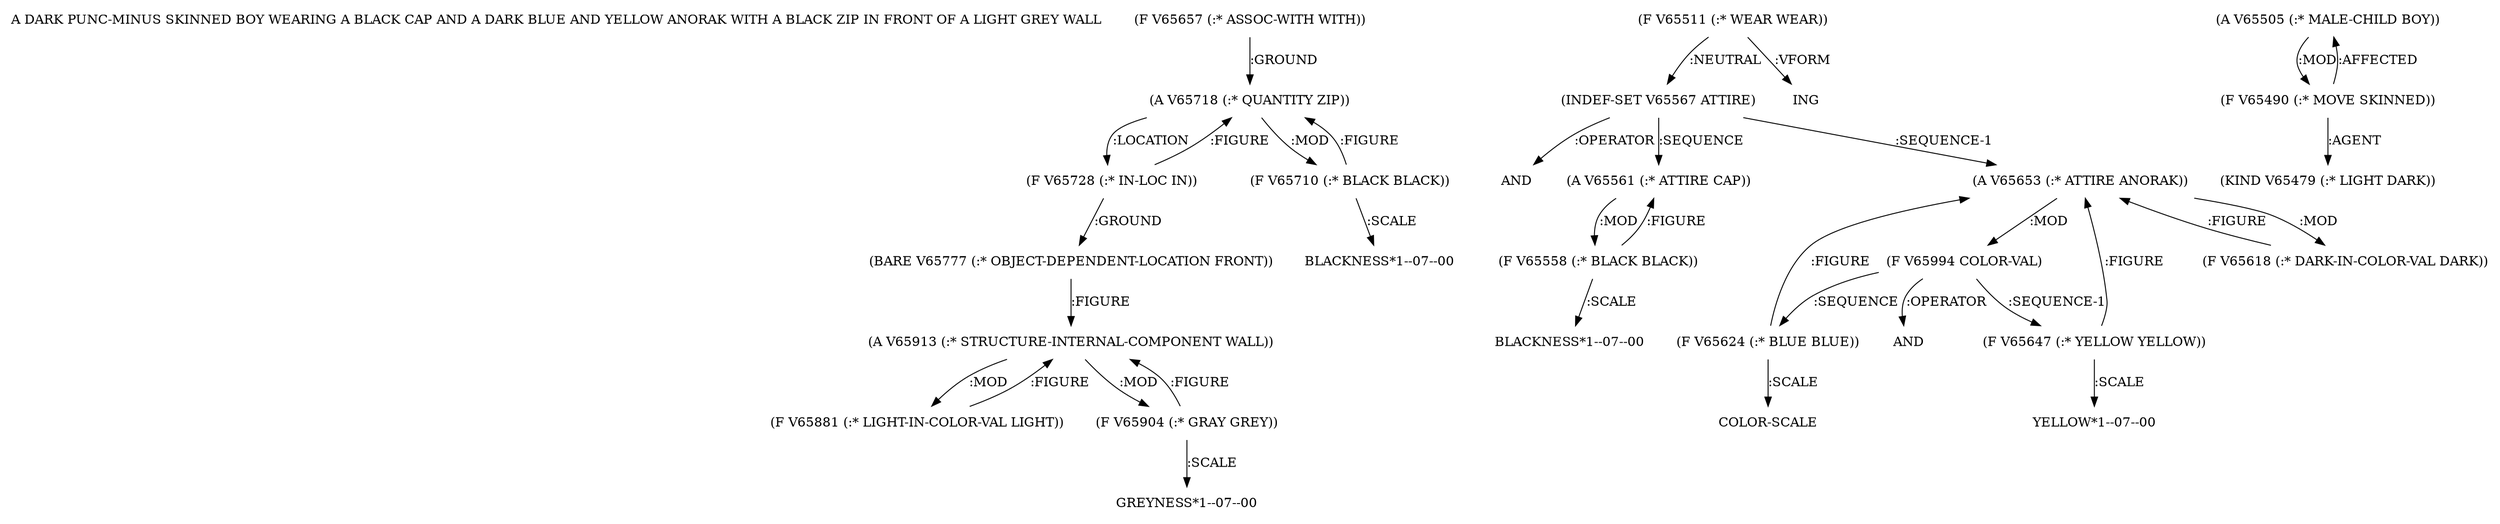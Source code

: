digraph Terms {
  node [shape=none]
  "A DARK PUNC-MINUS SKINNED BOY WEARING A BLACK CAP AND A DARK BLUE AND YELLOW ANORAK WITH A BLACK ZIP IN FRONT OF A LIGHT GREY WALL"
  "V65657" [label="(F V65657 (:* ASSOC-WITH WITH))"]
  "V65657" -> "V65718" [label=":GROUND"]
  "V65718" [label="(A V65718 (:* QUANTITY ZIP))"]
  "V65718" -> "V65728" [label=":LOCATION"]
  "V65718" -> "V65710" [label=":MOD"]
  "V65710" [label="(F V65710 (:* BLACK BLACK))"]
  "V65710" -> "V65718" [label=":FIGURE"]
  "V65710" -> "NT73155" [label=":SCALE"]
  "NT73155" [label="BLACKNESS*1--07--00"]
  "V65728" [label="(F V65728 (:* IN-LOC IN))"]
  "V65728" -> "V65777" [label=":GROUND"]
  "V65728" -> "V65718" [label=":FIGURE"]
  "V65777" [label="(BARE V65777 (:* OBJECT-DEPENDENT-LOCATION FRONT))"]
  "V65777" -> "V65913" [label=":FIGURE"]
  "V65913" [label="(A V65913 (:* STRUCTURE-INTERNAL-COMPONENT WALL))"]
  "V65913" -> "V65881" [label=":MOD"]
  "V65913" -> "V65904" [label=":MOD"]
  "V65881" [label="(F V65881 (:* LIGHT-IN-COLOR-VAL LIGHT))"]
  "V65881" -> "V65913" [label=":FIGURE"]
  "V65904" [label="(F V65904 (:* GRAY GREY))"]
  "V65904" -> "V65913" [label=":FIGURE"]
  "V65904" -> "NT73156" [label=":SCALE"]
  "NT73156" [label="GREYNESS*1--07--00"]
  "V65511" [label="(F V65511 (:* WEAR WEAR))"]
  "V65511" -> "V65567" [label=":NEUTRAL"]
  "V65511" -> "NT73157" [label=":VFORM"]
  "NT73157" [label="ING"]
  "V65567" [label="(INDEF-SET V65567 ATTIRE)"]
  "V65567" -> "NT73158" [label=":OPERATOR"]
  "NT73158" [label="AND"]
  "V65567" -> "V65561" [label=":SEQUENCE"]
  "V65567" -> "V65653" [label=":SEQUENCE-1"]
  "V65561" [label="(A V65561 (:* ATTIRE CAP))"]
  "V65561" -> "V65558" [label=":MOD"]
  "V65558" [label="(F V65558 (:* BLACK BLACK))"]
  "V65558" -> "V65561" [label=":FIGURE"]
  "V65558" -> "NT73159" [label=":SCALE"]
  "NT73159" [label="BLACKNESS*1--07--00"]
  "V65653" [label="(A V65653 (:* ATTIRE ANORAK))"]
  "V65653" -> "V65618" [label=":MOD"]
  "V65653" -> "V65994" [label=":MOD"]
  "V65618" [label="(F V65618 (:* DARK-IN-COLOR-VAL DARK))"]
  "V65618" -> "V65653" [label=":FIGURE"]
  "V65994" [label="(F V65994 COLOR-VAL)"]
  "V65994" -> "V65624" [label=":SEQUENCE"]
  "V65994" -> "V65647" [label=":SEQUENCE-1"]
  "V65994" -> "NT73160" [label=":OPERATOR"]
  "NT73160" [label="AND"]
  "V65624" [label="(F V65624 (:* BLUE BLUE))"]
  "V65624" -> "V65653" [label=":FIGURE"]
  "V65624" -> "NT73161" [label=":SCALE"]
  "NT73161" [label="COLOR-SCALE"]
  "V65647" [label="(F V65647 (:* YELLOW YELLOW))"]
  "V65647" -> "V65653" [label=":FIGURE"]
  "V65647" -> "NT73162" [label=":SCALE"]
  "NT73162" [label="YELLOW*1--07--00"]
  "V65505" [label="(A V65505 (:* MALE-CHILD BOY))"]
  "V65505" -> "V65490" [label=":MOD"]
  "V65490" [label="(F V65490 (:* MOVE SKINNED))"]
  "V65490" -> "V65479" [label=":AGENT"]
  "V65490" -> "V65505" [label=":AFFECTED"]
  "V65479" [label="(KIND V65479 (:* LIGHT DARK))"]
}
